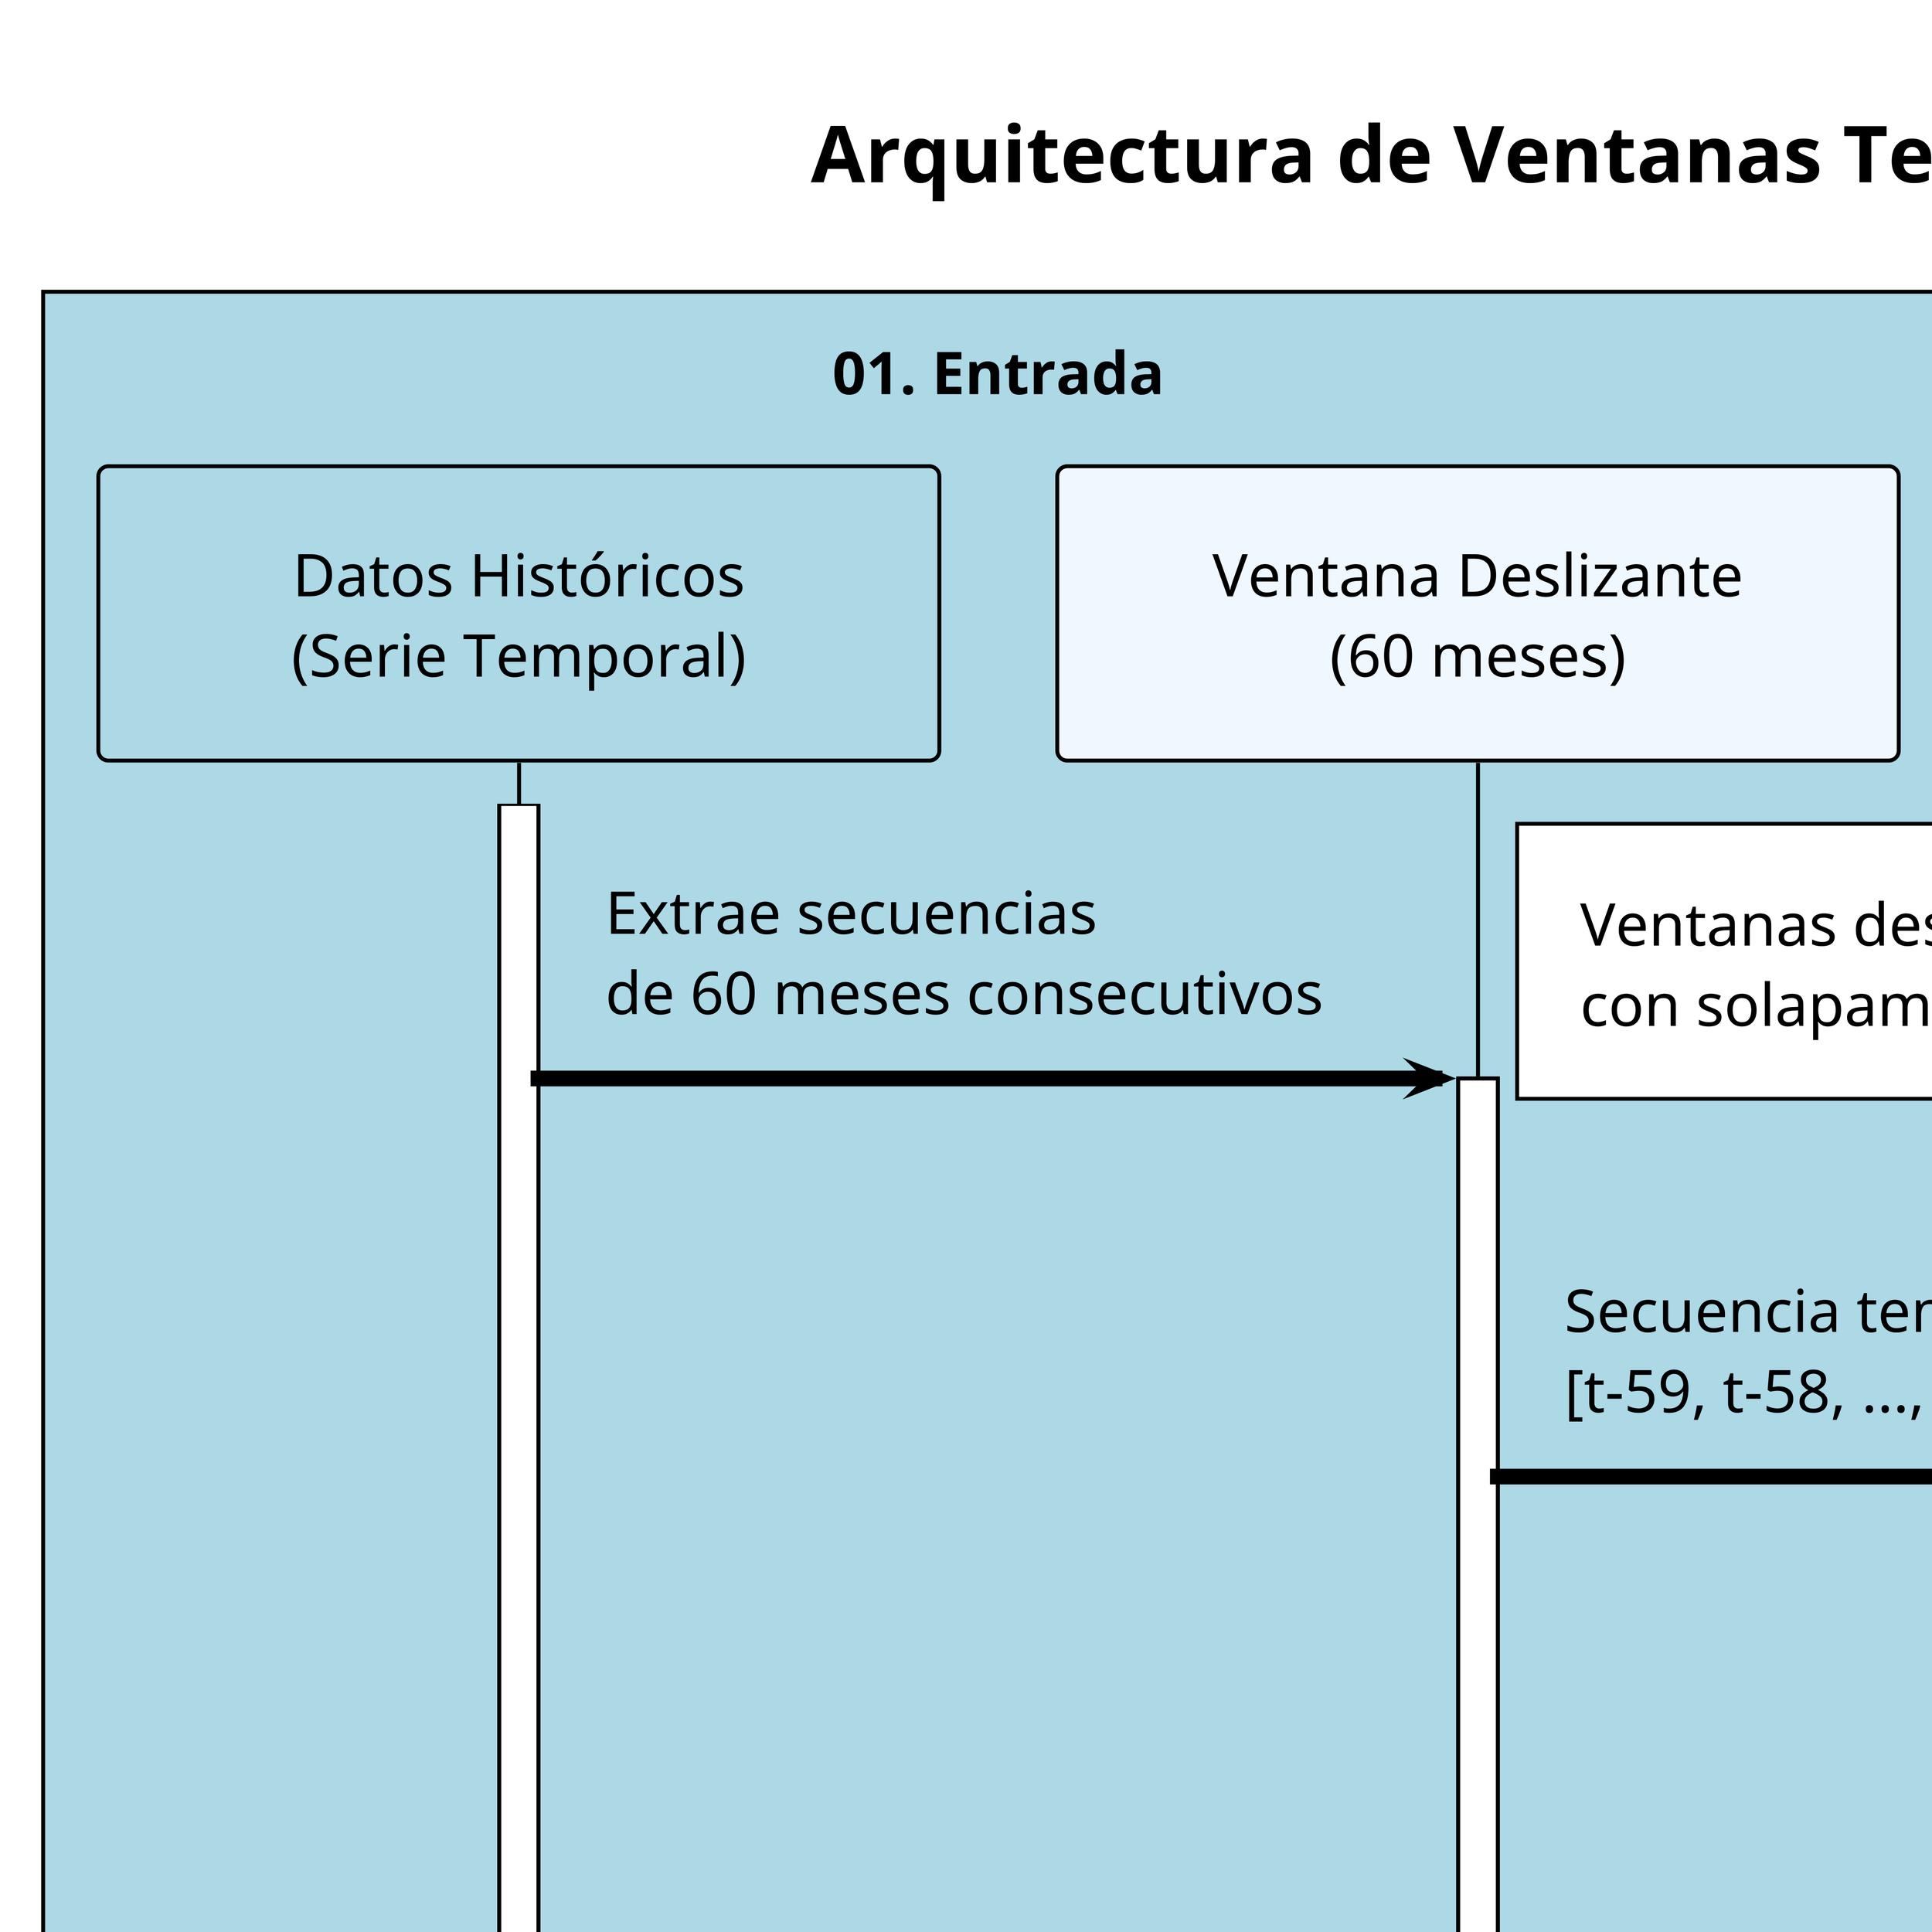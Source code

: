 @startuml ventanas_temporales_detallado
!theme plain
!define SCALE 3
!define DPI 800
skinparam dpi 800
skinparam backgroundColor white
skinparam defaultFontSize 15
skinparam titleFontSize 20
skinparam sequenceArrowThickness 4
skinparam minClassWidth 200
skinparam minClassHeight 120
skinparam padding 10

title Arquitectura de Ventanas Temporales para Predicción de Precipitación

participant "Datos Históricos\n(Serie Temporal)" as datos #lightblue
participant "Ventana Deslizante\n(60 meses)" as ventana #aliceblue
participant "Modelo de\nPredicción" as modelo #lightcoral
participant "Horizontes de\nPredicción" as horizontes #lightgreen

box "01. Entrada" #lightblue
    participant datos
    participant ventana
end box

box "02. Procesamiento" #lightcoral
    participant modelo
end box

box "03. Salida" #lightgreen
    participant horizontes
end box

activate datos
datos -> ventana : Extrae secuencias\nde 60 meses consecutivos
note right : Ventanas deslizantes\ncon solapamiento

activate ventana
ventana -> modelo : Secuencia temporal\n[t-59, t-58, ..., t-1, t]
note right : Características:\n- Precipitación\n- Elevación\n- Variables climáticas

activate modelo
modelo -> horizontes : Predicción t+1
modelo -> horizontes : Predicción t+2
modelo -> horizontes : Predicción t+3
note right : Multi-horizonte\ncon incertidumbre

activate horizontes

note over datos, horizontes #lightyellow
**Partición de Datos**
• **Entrenamiento (70%)**: 1981-2010
• **Validación (15%)**: 2011-2015  
• **Prueba (15%)**: 2016-2020
end note

note over ventana, modelo #wheat
**Características de la Ventana**
• Longitud: 60 meses (5 años)
• Paso: 1 mes
• Variables: Precipitación, DEM, coordenadas
• Resolución espacial: 0.05° x 0.05°
end note

note over modelo, horizontes #palegreen
**Arquitectura del Modelo**
• Entrada: (batch_size, 60, height, width, features)
• Salida: (batch_size, 3, height, width, 1)
• Horizontes: 1, 2, 3 meses adelante
end note

@enduml
